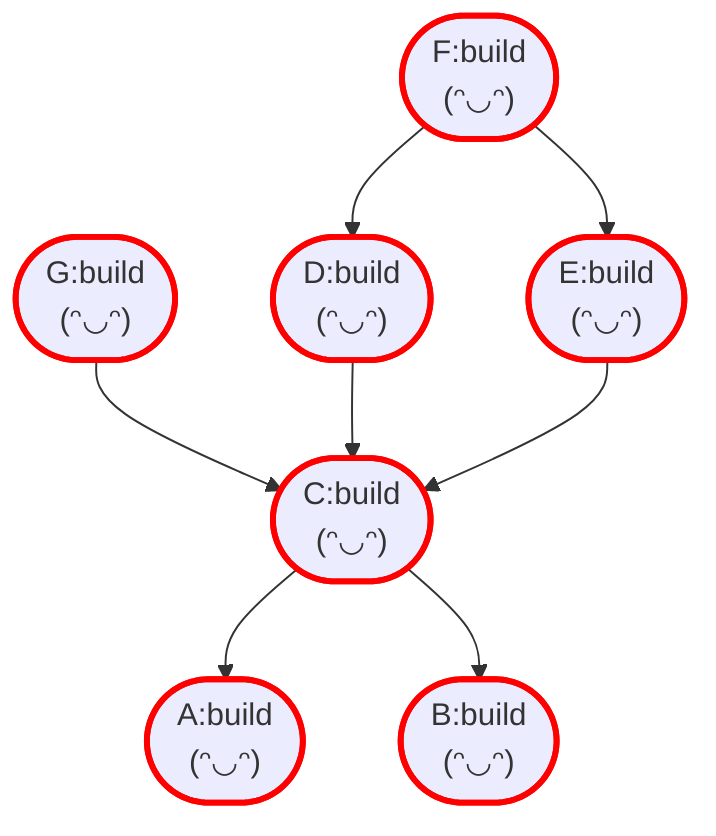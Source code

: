 flowchart TD
classDef forced stroke:red,stroke-width:3px
classDef required stroke:orange,stroke-width:3px
classDef selected stroke:black,stroke-width:3px
F:build(["F:build
(ᵔ◡ᵔ) "])
G:build(["G:build
(ᵔ◡ᵔ) "])
F:build --> D:build
F:build --> E:build
class F:build forced
G:build --> C:build
class G:build forced
D:build(["D:build
(ᵔ◡ᵔ) "])
E:build(["E:build
(ᵔ◡ᵔ) "])
D:build --> C:build
class D:build forced
E:build --> C:build
class E:build forced
C:build(["C:build
(ᵔ◡ᵔ) "])
C:build --> A:build
C:build --> B:build
class C:build forced
A:build(["A:build
(ᵔ◡ᵔ) "])
B:build(["B:build
(ᵔ◡ᵔ) "])
class A:build forced
class B:build forced